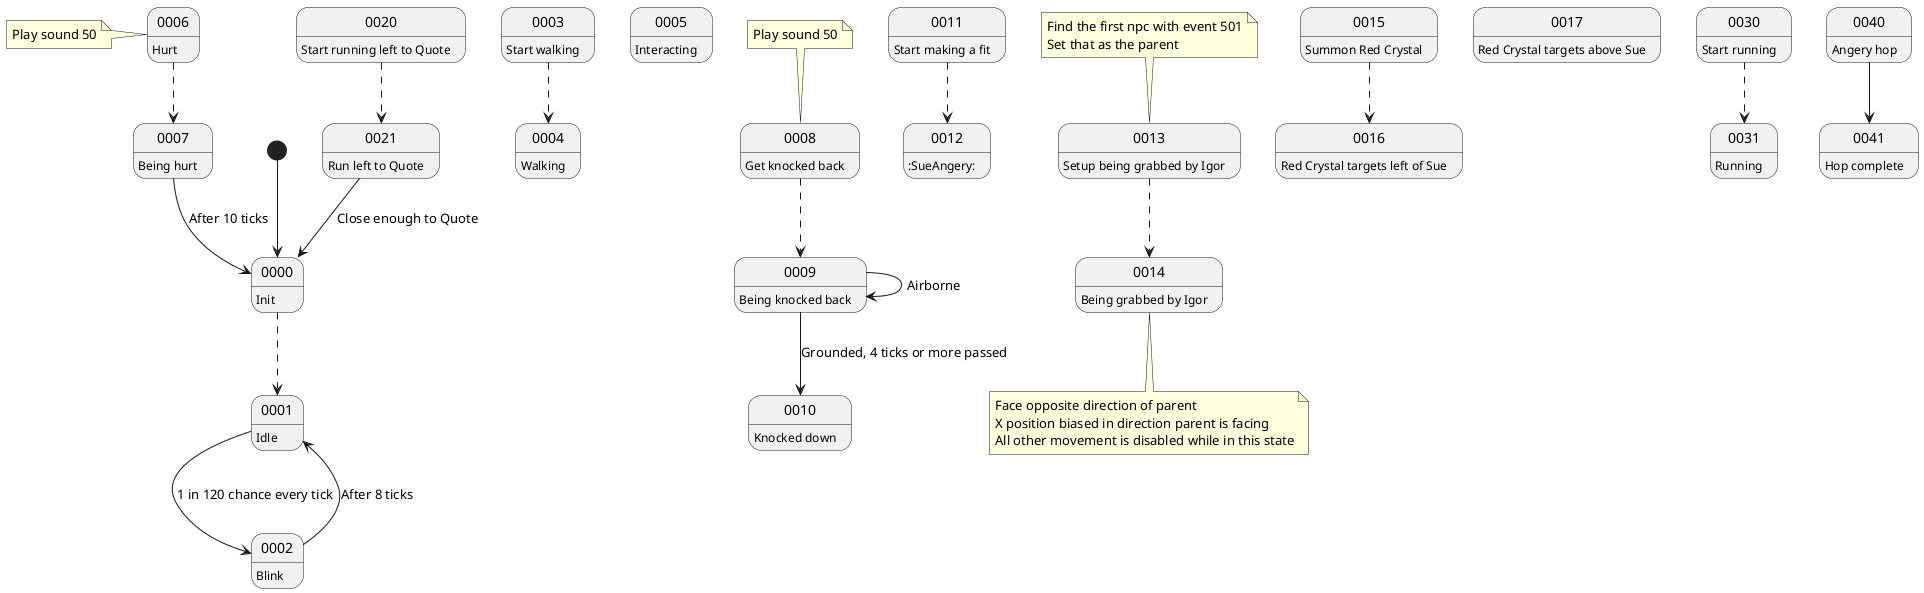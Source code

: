 @startuml Npc 42 - Sue
[*] --> 0000

0000 : Init

0000 -[dashed]-> 0001

0001 : Idle
0001 --> 0002 : 1 in 120 chance every tick

0002 : Blink
0002 --> 0001 : After 8 ticks

0003 : Start walking
0003 -[dashed]-> 0004

0004 : Walking

0005 : Interacting

0006 : Hurt
note left : Play sound 50
0006 -[dashed]-> 0007

0007 : Being hurt
0007 --> 0000 : After 10 ticks

0008 : Get knocked back
note top : Play sound 50
0008 -[dashed]-> 0009

0009 : Being knocked back
0009 --> 0009 : Airborne
0009 --> 0010 : Grounded, 4 ticks or more passed

0010 : Knocked down

0011 : Start making a fit
0011 -[dashed]-> 0012

0012 : :SueAngery:

0013 : Setup being grabbed by Igor
note top
Find the first npc with event 501
Set that as the parent
end note
0013 -[dashed]-> 0014

0014 : Being grabbed by Igor
note bottom
Face opposite direction of parent
X position biased in direction parent is facing
All other movement is disabled while in this state
end note

0015 : Summon Red Crystal
0015 -[dashed]-> 0016

0016 : Red Crystal targets left of Sue

0017 : Red Crystal targets above Sue

0020 : Start running left to Quote
0020 -[dashed]-> 0021

0021 : Run left to Quote
0021 --> 0000 : Close enough to Quote

0030 : Start running
0030 -[dashed]-> 0031

0031 : Running

0040 : Angery hop
0040 --> 0041

0041 : Hop complete

@enduml
